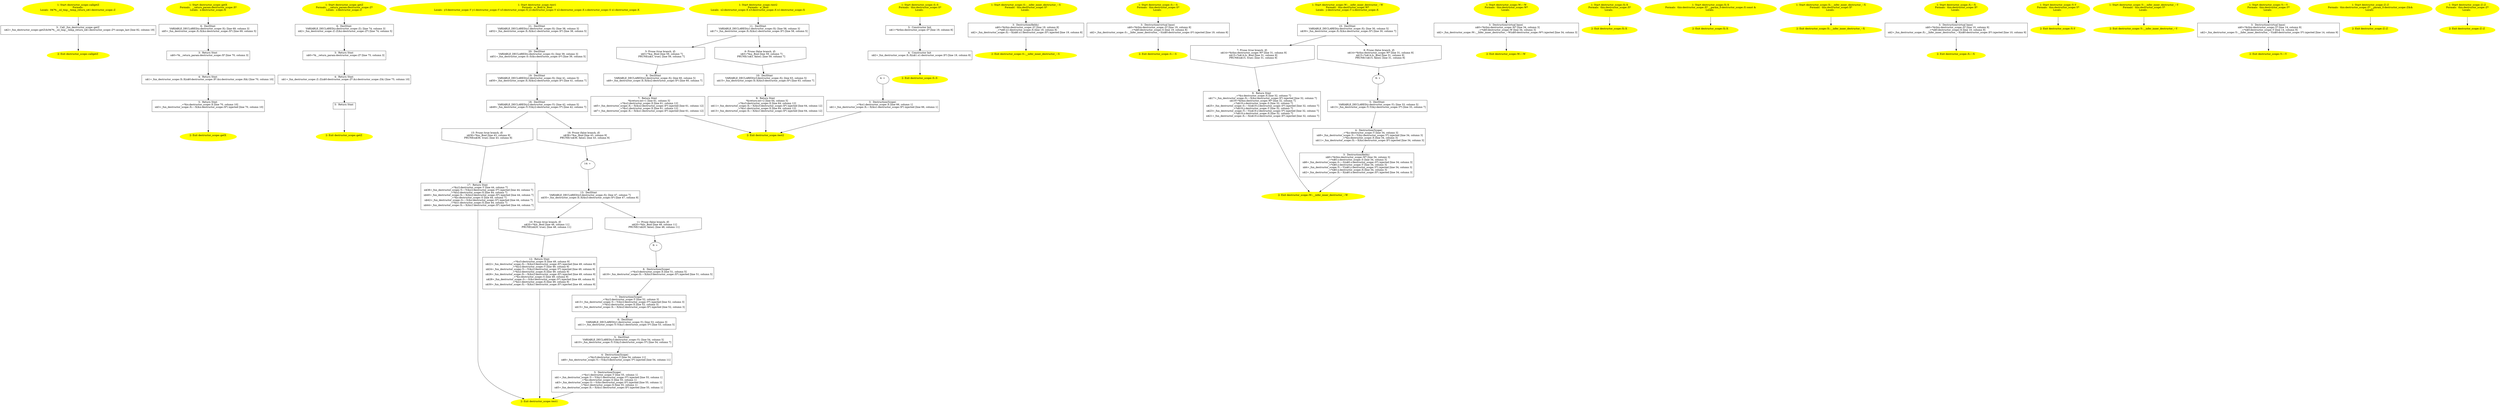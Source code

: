 /* @generated */
digraph cfg {
"callgetZ#destructor_scope#1641872.f4c0cbb2a5d892ea_1" [label="1: Start destructor_scope::callgetZ\nFormals: \nLocals:  0$?%__sil_tmp__temp_return_n$1:destructor_scope::Z \n  " color=yellow style=filled]
	

	 "callgetZ#destructor_scope#1641872.f4c0cbb2a5d892ea_1" -> "callgetZ#destructor_scope#1641872.f4c0cbb2a5d892ea_3" ;
"callgetZ#destructor_scope#1641872.f4c0cbb2a5d892ea_2" [label="2: Exit destructor_scope::callgetZ \n  " color=yellow style=filled]
	

"callgetZ#destructor_scope#1641872.f4c0cbb2a5d892ea_3" [label="3:  Call _fun_destructor_scope::getZ \n   n$2=_fun_destructor_scope::getZ(&0$?%__sil_tmp__temp_return_n$1:destructor_scope::Z*) assign_last [line 82, column 19]\n " shape="box"]
	

	 "callgetZ#destructor_scope#1641872.f4c0cbb2a5d892ea_3" -> "callgetZ#destructor_scope#1641872.f4c0cbb2a5d892ea_2" ;
"getX#destructor_scope#11739464242.40a1d0621360ad71_1" [label="1: Start destructor_scope::getX\nFormals:  __return_param:destructor_scope::X*\nLocals:  x:destructor_scope::X \n  " color=yellow style=filled]
	

	 "getX#destructor_scope#11739464242.40a1d0621360ad71_1" -> "getX#destructor_scope#11739464242.40a1d0621360ad71_6" ;
"getX#destructor_scope#11739464242.40a1d0621360ad71_2" [label="2: Exit destructor_scope::getX \n  " color=yellow style=filled]
	

"getX#destructor_scope#11739464242.40a1d0621360ad71_3" [label="3:  Return Stmt \n   n$0=*&__return_param:destructor_scope::X* [line 70, column 3]\n " shape="box"]
	

	 "getX#destructor_scope#11739464242.40a1d0621360ad71_3" -> "getX#destructor_scope#11739464242.40a1d0621360ad71_4" ;
"getX#destructor_scope#11739464242.40a1d0621360ad71_4" [label="4:  Return Stmt \n   n$1=_fun_destructor_scope::X::X(n$0:destructor_scope::X*,&x:destructor_scope::X&) [line 70, column 10]\n " shape="box"]
	

	 "getX#destructor_scope#11739464242.40a1d0621360ad71_4" -> "getX#destructor_scope#11739464242.40a1d0621360ad71_5" ;
"getX#destructor_scope#11739464242.40a1d0621360ad71_5" [label="5:  Return Stmt \n   _=*&x:destructor_scope::X [line 70, column 10]\n  n$3=_fun_destructor_scope::X::~X(&x:destructor_scope::X*) injected [line 70, column 10]\n " shape="box"]
	

	 "getX#destructor_scope#11739464242.40a1d0621360ad71_5" -> "getX#destructor_scope#11739464242.40a1d0621360ad71_2" ;
"getX#destructor_scope#11739464242.40a1d0621360ad71_6" [label="6:  DeclStmt \n   VARIABLE_DECLARED(x:destructor_scope::X); [line 69, column 3]\n  n$5=_fun_destructor_scope::X::X(&x:destructor_scope::X*) [line 69, column 5]\n " shape="box"]
	

	 "getX#destructor_scope#11739464242.40a1d0621360ad71_6" -> "getX#destructor_scope#11739464242.40a1d0621360ad71_3" ;
"getZ#destructor_scope#13110319947.fe2bc6519a3d7998_1" [label="1: Start destructor_scope::getZ\nFormals:  __return_param:destructor_scope::Z*\nLocals:  z:destructor_scope::Z \n  " color=yellow style=filled]
	

	 "getZ#destructor_scope#13110319947.fe2bc6519a3d7998_1" -> "getZ#destructor_scope#13110319947.fe2bc6519a3d7998_6" ;
"getZ#destructor_scope#13110319947.fe2bc6519a3d7998_2" [label="2: Exit destructor_scope::getZ \n  " color=yellow style=filled]
	

"getZ#destructor_scope#13110319947.fe2bc6519a3d7998_3" [label="3:  Return Stmt \n   n$0=*&__return_param:destructor_scope::Z* [line 75, column 3]\n " shape="box"]
	

	 "getZ#destructor_scope#13110319947.fe2bc6519a3d7998_3" -> "getZ#destructor_scope#13110319947.fe2bc6519a3d7998_4" ;
"getZ#destructor_scope#13110319947.fe2bc6519a3d7998_4" [label="4:  Return Stmt \n   n$1=_fun_destructor_scope::Z::Z(n$0:destructor_scope::Z*,&z:destructor_scope::Z&) [line 75, column 10]\n " shape="box"]
	

	 "getZ#destructor_scope#13110319947.fe2bc6519a3d7998_4" -> "getZ#destructor_scope#13110319947.fe2bc6519a3d7998_5" ;
"getZ#destructor_scope#13110319947.fe2bc6519a3d7998_5" [label="5:  Return Stmt \n  " shape="box"]
	

	 "getZ#destructor_scope#13110319947.fe2bc6519a3d7998_5" -> "getZ#destructor_scope#13110319947.fe2bc6519a3d7998_2" ;
"getZ#destructor_scope#13110319947.fe2bc6519a3d7998_6" [label="6:  DeclStmt \n   VARIABLE_DECLARED(z:destructor_scope::Z); [line 74, column 3]\n  n$2=_fun_destructor_scope::Z::Z(&z:destructor_scope::Z*) [line 74, column 5]\n " shape="box"]
	

	 "getZ#destructor_scope#13110319947.fe2bc6519a3d7998_6" -> "getZ#destructor_scope#13110319947.fe2bc6519a3d7998_3" ;
"test1#destructor_scope#3167061604.d3af82d2ddb9b80d_1" [label="1: Start destructor_scope::test1\nFormals:  a:_Bool b:_Bool\nLocals:  y3:destructor_scope::Y y1:destructor_scope::Y x3:destructor_scope::X y2:destructor_scope::Y x2:destructor_scope::X s:destructor_scope::S x1:destructor_scope::X \n  " color=yellow style=filled]
	

	 "test1#destructor_scope#3167061604.d3af82d2ddb9b80d_1" -> "test1#destructor_scope#3167061604.d3af82d2ddb9b80d_21" ;
"test1#destructor_scope#3167061604.d3af82d2ddb9b80d_2" [label="2: Exit destructor_scope::test1 \n  " color=yellow style=filled]
	

"test1#destructor_scope#3167061604.d3af82d2ddb9b80d_3" [label="3:  Destruction(Scope) \n   _=*&y1:destructor_scope::Y [line 55, column 1]\n  n$1=_fun_destructor_scope::Y::~Y(&y1:destructor_scope::Y*) injected [line 55, column 1]\n  _=*&s:destructor_scope::S [line 55, column 1]\n  n$3=_fun_destructor_scope::S::~S(&s:destructor_scope::S*) injected [line 55, column 1]\n  _=*&x1:destructor_scope::X [line 55, column 1]\n  n$5=_fun_destructor_scope::X::~X(&x1:destructor_scope::X*) injected [line 55, column 1]\n " shape="box"]
	

	 "test1#destructor_scope#3167061604.d3af82d2ddb9b80d_3" -> "test1#destructor_scope#3167061604.d3af82d2ddb9b80d_2" ;
"test1#destructor_scope#3167061604.d3af82d2ddb9b80d_4" [label="4:  Destruction(Scope) \n   _=*&y3:destructor_scope::Y [line 54, column 11]\n  n$8=_fun_destructor_scope::Y::~Y(&y3:destructor_scope::Y*) injected [line 54, column 11]\n " shape="box"]
	

	 "test1#destructor_scope#3167061604.d3af82d2ddb9b80d_4" -> "test1#destructor_scope#3167061604.d3af82d2ddb9b80d_3" ;
"test1#destructor_scope#3167061604.d3af82d2ddb9b80d_5" [label="5:  DeclStmt \n   VARIABLE_DECLARED(y3:destructor_scope::Y); [line 54, column 5]\n  n$10=_fun_destructor_scope::Y::Y(&y3:destructor_scope::Y*) [line 54, column 7]\n " shape="box"]
	

	 "test1#destructor_scope#3167061604.d3af82d2ddb9b80d_5" -> "test1#destructor_scope#3167061604.d3af82d2ddb9b80d_4" ;
"test1#destructor_scope#3167061604.d3af82d2ddb9b80d_6" [label="6:  DeclStmt \n   VARIABLE_DECLARED(y1:destructor_scope::Y); [line 53, column 3]\n  n$11=_fun_destructor_scope::Y::Y(&y1:destructor_scope::Y*) [line 53, column 5]\n " shape="box"]
	

	 "test1#destructor_scope#3167061604.d3af82d2ddb9b80d_6" -> "test1#destructor_scope#3167061604.d3af82d2ddb9b80d_5" ;
"test1#destructor_scope#3167061604.d3af82d2ddb9b80d_7" [label="7:  Destruction(Scope) \n   _=*&y2:destructor_scope::Y [line 52, column 3]\n  n$13=_fun_destructor_scope::Y::~Y(&y2:destructor_scope::Y*) injected [line 52, column 3]\n  _=*&x2:destructor_scope::X [line 52, column 3]\n  n$15=_fun_destructor_scope::X::~X(&x2:destructor_scope::X*) injected [line 52, column 3]\n " shape="box"]
	

	 "test1#destructor_scope#3167061604.d3af82d2ddb9b80d_7" -> "test1#destructor_scope#3167061604.d3af82d2ddb9b80d_6" ;
"test1#destructor_scope#3167061604.d3af82d2ddb9b80d_8" [label="8:  Destruction(Scope) \n   _=*&x3:destructor_scope::X [line 51, column 5]\n  n$18=_fun_destructor_scope::X::~X(&x3:destructor_scope::X*) injected [line 51, column 5]\n " shape="box"]
	

	 "test1#destructor_scope#3167061604.d3af82d2ddb9b80d_8" -> "test1#destructor_scope#3167061604.d3af82d2ddb9b80d_7" ;
"test1#destructor_scope#3167061604.d3af82d2ddb9b80d_9" [label="9: + \n  " ]
	

	 "test1#destructor_scope#3167061604.d3af82d2ddb9b80d_9" -> "test1#destructor_scope#3167061604.d3af82d2ddb9b80d_8" ;
"test1#destructor_scope#3167061604.d3af82d2ddb9b80d_10" [label="10: Prune (true branch, if) \n   n$20=*&b:_Bool [line 48, column 11]\n  PRUNE(n$20, true); [line 48, column 11]\n " shape="invhouse"]
	

	 "test1#destructor_scope#3167061604.d3af82d2ddb9b80d_10" -> "test1#destructor_scope#3167061604.d3af82d2ddb9b80d_12" ;
"test1#destructor_scope#3167061604.d3af82d2ddb9b80d_11" [label="11: Prune (false branch, if) \n   n$20=*&b:_Bool [line 48, column 11]\n  PRUNE(!n$20, false); [line 48, column 11]\n " shape="invhouse"]
	

	 "test1#destructor_scope#3167061604.d3af82d2ddb9b80d_11" -> "test1#destructor_scope#3167061604.d3af82d2ddb9b80d_9" ;
"test1#destructor_scope#3167061604.d3af82d2ddb9b80d_12" [label="12:  Return Stmt \n   _=*&x3:destructor_scope::X [line 49, column 9]\n  n$22=_fun_destructor_scope::X::~X(&x3:destructor_scope::X*) injected [line 49, column 9]\n  _=*&y2:destructor_scope::Y [line 49, column 9]\n  n$24=_fun_destructor_scope::Y::~Y(&y2:destructor_scope::Y*) injected [line 49, column 9]\n  _=*&x2:destructor_scope::X [line 49, column 9]\n  n$26=_fun_destructor_scope::X::~X(&x2:destructor_scope::X*) injected [line 49, column 9]\n  _=*&s:destructor_scope::S [line 49, column 9]\n  n$28=_fun_destructor_scope::S::~S(&s:destructor_scope::S*) injected [line 49, column 9]\n  _=*&x1:destructor_scope::X [line 49, column 9]\n  n$30=_fun_destructor_scope::X::~X(&x1:destructor_scope::X*) injected [line 49, column 9]\n " shape="box"]
	

	 "test1#destructor_scope#3167061604.d3af82d2ddb9b80d_12" -> "test1#destructor_scope#3167061604.d3af82d2ddb9b80d_2" ;
"test1#destructor_scope#3167061604.d3af82d2ddb9b80d_13" [label="13:  DeclStmt \n   VARIABLE_DECLARED(x3:destructor_scope::X); [line 47, column 7]\n  n$35=_fun_destructor_scope::X::X(&x3:destructor_scope::X*) [line 47, column 9]\n " shape="box"]
	

	 "test1#destructor_scope#3167061604.d3af82d2ddb9b80d_13" -> "test1#destructor_scope#3167061604.d3af82d2ddb9b80d_10" ;
	 "test1#destructor_scope#3167061604.d3af82d2ddb9b80d_13" -> "test1#destructor_scope#3167061604.d3af82d2ddb9b80d_11" ;
"test1#destructor_scope#3167061604.d3af82d2ddb9b80d_14" [label="14: + \n  " ]
	

	 "test1#destructor_scope#3167061604.d3af82d2ddb9b80d_14" -> "test1#destructor_scope#3167061604.d3af82d2ddb9b80d_13" ;
"test1#destructor_scope#3167061604.d3af82d2ddb9b80d_15" [label="15: Prune (true branch, if) \n   n$36=*&a:_Bool [line 43, column 9]\n  PRUNE(n$36, true); [line 43, column 9]\n " shape="invhouse"]
	

	 "test1#destructor_scope#3167061604.d3af82d2ddb9b80d_15" -> "test1#destructor_scope#3167061604.d3af82d2ddb9b80d_17" ;
"test1#destructor_scope#3167061604.d3af82d2ddb9b80d_16" [label="16: Prune (false branch, if) \n   n$36=*&a:_Bool [line 43, column 9]\n  PRUNE(!n$36, false); [line 43, column 9]\n " shape="invhouse"]
	

	 "test1#destructor_scope#3167061604.d3af82d2ddb9b80d_16" -> "test1#destructor_scope#3167061604.d3af82d2ddb9b80d_14" ;
"test1#destructor_scope#3167061604.d3af82d2ddb9b80d_17" [label="17:  Return Stmt \n   _=*&y2:destructor_scope::Y [line 44, column 7]\n  n$38=_fun_destructor_scope::Y::~Y(&y2:destructor_scope::Y*) injected [line 44, column 7]\n  _=*&x2:destructor_scope::X [line 44, column 7]\n  n$40=_fun_destructor_scope::X::~X(&x2:destructor_scope::X*) injected [line 44, column 7]\n  _=*&s:destructor_scope::S [line 44, column 7]\n  n$42=_fun_destructor_scope::S::~S(&s:destructor_scope::S*) injected [line 44, column 7]\n  _=*&x1:destructor_scope::X [line 44, column 7]\n  n$44=_fun_destructor_scope::X::~X(&x1:destructor_scope::X*) injected [line 44, column 7]\n " shape="box"]
	

	 "test1#destructor_scope#3167061604.d3af82d2ddb9b80d_17" -> "test1#destructor_scope#3167061604.d3af82d2ddb9b80d_2" ;
"test1#destructor_scope#3167061604.d3af82d2ddb9b80d_18" [label="18:  DeclStmt \n   VARIABLE_DECLARED(y2:destructor_scope::Y); [line 42, column 5]\n  n$49=_fun_destructor_scope::Y::Y(&y2:destructor_scope::Y*) [line 42, column 7]\n " shape="box"]
	

	 "test1#destructor_scope#3167061604.d3af82d2ddb9b80d_18" -> "test1#destructor_scope#3167061604.d3af82d2ddb9b80d_15" ;
	 "test1#destructor_scope#3167061604.d3af82d2ddb9b80d_18" -> "test1#destructor_scope#3167061604.d3af82d2ddb9b80d_16" ;
"test1#destructor_scope#3167061604.d3af82d2ddb9b80d_19" [label="19:  DeclStmt \n   VARIABLE_DECLARED(x2:destructor_scope::X); [line 41, column 5]\n  n$50=_fun_destructor_scope::X::X(&x2:destructor_scope::X*) [line 41, column 7]\n " shape="box"]
	

	 "test1#destructor_scope#3167061604.d3af82d2ddb9b80d_19" -> "test1#destructor_scope#3167061604.d3af82d2ddb9b80d_18" ;
"test1#destructor_scope#3167061604.d3af82d2ddb9b80d_20" [label="20:  DeclStmt \n   VARIABLE_DECLARED(s:destructor_scope::S); [line 39, column 3]\n  n$51=_fun_destructor_scope::S::S(&s:destructor_scope::S*) [line 39, column 5]\n " shape="box"]
	

	 "test1#destructor_scope#3167061604.d3af82d2ddb9b80d_20" -> "test1#destructor_scope#3167061604.d3af82d2ddb9b80d_19" ;
"test1#destructor_scope#3167061604.d3af82d2ddb9b80d_21" [label="21:  DeclStmt \n   VARIABLE_DECLARED(x1:destructor_scope::X); [line 38, column 3]\n  n$52=_fun_destructor_scope::X::X(&x1:destructor_scope::X*) [line 38, column 5]\n " shape="box"]
	

	 "test1#destructor_scope#3167061604.d3af82d2ddb9b80d_21" -> "test1#destructor_scope#3167061604.d3af82d2ddb9b80d_20" ;
"test2#destructor_scope#2993434300.24bf3f4c27c1719e_1" [label="1: Start destructor_scope::test2\nFormals:  a:_Bool\nLocals:  x2:destructor_scope::X x3:destructor_scope::X x1:destructor_scope::X \n  " color=yellow style=filled]
	

	 "test2#destructor_scope#2993434300.24bf3f4c27c1719e_1" -> "test2#destructor_scope#2993434300.24bf3f4c27c1719e_11" ;
"test2#destructor_scope#2993434300.24bf3f4c27c1719e_2" [label="2: Exit destructor_scope::test2 \n  " color=yellow style=filled]
	

"test2#destructor_scope#2993434300.24bf3f4c27c1719e_3" [label="3:  Destruction(Scope) \n   _=*&x1:destructor_scope::X [line 66, column 1]\n  n$1=_fun_destructor_scope::X::~X(&x1:destructor_scope::X*) injected [line 66, column 1]\n " shape="box"]
	

	 "test2#destructor_scope#2993434300.24bf3f4c27c1719e_3" -> "test2#destructor_scope#2993434300.24bf3f4c27c1719e_2" ;
"test2#destructor_scope#2993434300.24bf3f4c27c1719e_4" [label="4: + \n  " ]
	

	 "test2#destructor_scope#2993434300.24bf3f4c27c1719e_4" -> "test2#destructor_scope#2993434300.24bf3f4c27c1719e_3" ;
"test2#destructor_scope#2993434300.24bf3f4c27c1719e_5" [label="5: Prune (true branch, if) \n   n$3=*&a:_Bool [line 59, column 7]\n  PRUNE(n$3, true); [line 59, column 7]\n " shape="invhouse"]
	

	 "test2#destructor_scope#2993434300.24bf3f4c27c1719e_5" -> "test2#destructor_scope#2993434300.24bf3f4c27c1719e_8" ;
"test2#destructor_scope#2993434300.24bf3f4c27c1719e_6" [label="6: Prune (false branch, if) \n   n$3=*&a:_Bool [line 59, column 7]\n  PRUNE(!n$3, false); [line 59, column 7]\n " shape="invhouse"]
	

	 "test2#destructor_scope#2993434300.24bf3f4c27c1719e_6" -> "test2#destructor_scope#2993434300.24bf3f4c27c1719e_10" ;
"test2#destructor_scope#2993434300.24bf3f4c27c1719e_7" [label="7:  Return Stmt \n   *&return:int=1 [line 61, column 5]\n  _=*&x2:destructor_scope::X [line 61, column 12]\n  n$5=_fun_destructor_scope::X::~X(&x2:destructor_scope::X*) injected [line 61, column 12]\n  _=*&x1:destructor_scope::X [line 61, column 12]\n  n$7=_fun_destructor_scope::X::~X(&x1:destructor_scope::X*) injected [line 61, column 12]\n " shape="box"]
	

	 "test2#destructor_scope#2993434300.24bf3f4c27c1719e_7" -> "test2#destructor_scope#2993434300.24bf3f4c27c1719e_2" ;
"test2#destructor_scope#2993434300.24bf3f4c27c1719e_8" [label="8:  DeclStmt \n   VARIABLE_DECLARED(x2:destructor_scope::X); [line 60, column 5]\n  n$9=_fun_destructor_scope::X::X(&x2:destructor_scope::X*) [line 60, column 7]\n " shape="box"]
	

	 "test2#destructor_scope#2993434300.24bf3f4c27c1719e_8" -> "test2#destructor_scope#2993434300.24bf3f4c27c1719e_7" ;
"test2#destructor_scope#2993434300.24bf3f4c27c1719e_9" [label="9:  Return Stmt \n   *&return:int=2 [line 64, column 5]\n  _=*&x3:destructor_scope::X [line 64, column 12]\n  n$11=_fun_destructor_scope::X::~X(&x3:destructor_scope::X*) injected [line 64, column 12]\n  _=*&x1:destructor_scope::X [line 64, column 12]\n  n$13=_fun_destructor_scope::X::~X(&x1:destructor_scope::X*) injected [line 64, column 12]\n " shape="box"]
	

	 "test2#destructor_scope#2993434300.24bf3f4c27c1719e_9" -> "test2#destructor_scope#2993434300.24bf3f4c27c1719e_2" ;
"test2#destructor_scope#2993434300.24bf3f4c27c1719e_10" [label="10:  DeclStmt \n   VARIABLE_DECLARED(x3:destructor_scope::X); [line 63, column 5]\n  n$15=_fun_destructor_scope::X::X(&x3:destructor_scope::X*) [line 63, column 7]\n " shape="box"]
	

	 "test2#destructor_scope#2993434300.24bf3f4c27c1719e_10" -> "test2#destructor_scope#2993434300.24bf3f4c27c1719e_9" ;
"test2#destructor_scope#2993434300.24bf3f4c27c1719e_11" [label="11:  DeclStmt \n   VARIABLE_DECLARED(x1:destructor_scope::X); [line 58, column 3]\n  n$17=_fun_destructor_scope::X::X(&x1:destructor_scope::X*) [line 58, column 5]\n " shape="box"]
	

	 "test2#destructor_scope#2993434300.24bf3f4c27c1719e_11" -> "test2#destructor_scope#2993434300.24bf3f4c27c1719e_5" ;
	 "test2#destructor_scope#2993434300.24bf3f4c27c1719e_11" -> "test2#destructor_scope#2993434300.24bf3f4c27c1719e_6" ;
"S#S#destructor_scope#{10339448990.9f88c7d5c1e25cdf_1" [label="1: Start destructor_scope::S::S\nFormals:  this:destructor_scope::S*\nLocals:  \n  " color=yellow style=filled]
	

	 "S#S#destructor_scope#{10339448990.9f88c7d5c1e25cdf_1" -> "S#S#destructor_scope#{10339448990.9f88c7d5c1e25cdf_3" ;
"S#S#destructor_scope#{10339448990.9f88c7d5c1e25cdf_2" [label="2: Exit destructor_scope::S::S \n  " color=yellow style=filled]
	

"S#S#destructor_scope#{10339448990.9f88c7d5c1e25cdf_3" [label="3:  Constructor Init \n   n$1=*&this:destructor_scope::S* [line 19, column 8]\n " shape="box"]
	

	 "S#S#destructor_scope#{10339448990.9f88c7d5c1e25cdf_3" -> "S#S#destructor_scope#{10339448990.9f88c7d5c1e25cdf_4" ;
"S#S#destructor_scope#{10339448990.9f88c7d5c1e25cdf_4" [label="4:  Constructor Init \n   n$2=_fun_destructor_scope::X::X(n$1.x1:destructor_scope::X*) [line 19, column 8]\n " shape="box"]
	

	 "S#S#destructor_scope#{10339448990.9f88c7d5c1e25cdf_4" -> "S#S#destructor_scope#{10339448990.9f88c7d5c1e25cdf_2" ;
"__infer_inner_destructor_~S#S#des.2bd5f94552ab3de5_1" [label="1: Start destructor_scope::S::__infer_inner_destructor_~S\nFormals:  this:destructor_scope::S*\nLocals:  \n  " color=yellow style=filled]
	

	 "__infer_inner_destructor_~S#S#des.2bd5f94552ab3de5_1" -> "__infer_inner_destructor_~S#S#des.2bd5f94552ab3de5_3" ;
"__infer_inner_destructor_~S#S#des.2bd5f94552ab3de5_2" [label="2: Exit destructor_scope::S::__infer_inner_destructor_~S \n  " color=yellow style=filled]
	

"__infer_inner_destructor_~S#S#des.2bd5f94552ab3de5_3" [label="3:  Destruction(fields) \n   n$0=*&this:destructor_scope::S* [line 19, column 8]\n  _=*n$0.x1:destructor_scope::X [line 19, column 8]\n  n$2=_fun_destructor_scope::X::~X(n$0.x1:destructor_scope::X*) injected [line 19, column 8]\n " shape="box"]
	

	 "__infer_inner_destructor_~S#S#des.2bd5f94552ab3de5_3" -> "__infer_inner_destructor_~S#S#des.2bd5f94552ab3de5_2" ;
"~S#S#destructor_scope#(7916617764.365a6a74644dcae9_1" [label="1: Start destructor_scope::S::~S\nFormals:  this:destructor_scope::S*\nLocals:  \n  " color=yellow style=filled]
	

	 "~S#S#destructor_scope#(7916617764.365a6a74644dcae9_1" -> "~S#S#destructor_scope#(7916617764.365a6a74644dcae9_3" ;
"~S#S#destructor_scope#(7916617764.365a6a74644dcae9_2" [label="2: Exit destructor_scope::S::~S \n  " color=yellow style=filled]
	

"~S#S#destructor_scope#(7916617764.365a6a74644dcae9_3" [label="3:  Destruction(virtual base) \n   n$0=*&this:destructor_scope::S* [line 19, column 8]\n  _=*n$0:destructor_scope::S [line 19, column 8]\n  n$2=_fun_destructor_scope::S::__infer_inner_destructor_~S(n$0:destructor_scope::S*) injected [line 19, column 8]\n " shape="box"]
	

	 "~S#S#destructor_scope#(7916617764.365a6a74644dcae9_3" -> "~S#S#destructor_scope#(7916617764.365a6a74644dcae9_2" ;
"__infer_inner_destructor_~W#W#des.551edf40f479ed65_1" [label="1: Start destructor_scope::W::__infer_inner_destructor_~W\nFormals:  this:destructor_scope::W*\nLocals:  y:destructor_scope::Y x:destructor_scope::X \n  " color=yellow style=filled]
	

	 "__infer_inner_destructor_~W#W#des.551edf40f479ed65_1" -> "__infer_inner_destructor_~W#W#des.551edf40f479ed65_10" ;
"__infer_inner_destructor_~W#W#des.551edf40f479ed65_2" [label="2: Exit destructor_scope::W::__infer_inner_destructor_~W \n  " color=yellow style=filled]
	

"__infer_inner_destructor_~W#W#des.551edf40f479ed65_3" [label="3:  Destruction(fields) \n   n$0=*&this:destructor_scope::W* [line 34, column 3]\n  _=*n$0.s:destructor_scope::S [line 34, column 3]\n  n$6=_fun_destructor_scope::S::~S(n$0.s:destructor_scope::S*) injected [line 34, column 3]\n  _=*n$0.y:destructor_scope::Y [line 34, column 3]\n  n$4=_fun_destructor_scope::Y::~Y(n$0.y:destructor_scope::Y*) injected [line 34, column 3]\n  _=*n$0.x:destructor_scope::X [line 34, column 3]\n  n$2=_fun_destructor_scope::X::~X(n$0.x:destructor_scope::X*) injected [line 34, column 3]\n " shape="box"]
	

	 "__infer_inner_destructor_~W#W#des.551edf40f479ed65_3" -> "__infer_inner_destructor_~W#W#des.551edf40f479ed65_2" ;
"__infer_inner_destructor_~W#W#des.551edf40f479ed65_4" [label="4:  Destruction(Scope) \n   _=*&y:destructor_scope::Y [line 34, column 3]\n  n$9=_fun_destructor_scope::Y::~Y(&y:destructor_scope::Y*) injected [line 34, column 3]\n  _=*&x:destructor_scope::X [line 34, column 3]\n  n$11=_fun_destructor_scope::X::~X(&x:destructor_scope::X*) injected [line 34, column 3]\n " shape="box"]
	

	 "__infer_inner_destructor_~W#W#des.551edf40f479ed65_4" -> "__infer_inner_destructor_~W#W#des.551edf40f479ed65_3" ;
"__infer_inner_destructor_~W#W#des.551edf40f479ed65_5" [label="5:  DeclStmt \n   VARIABLE_DECLARED(y:destructor_scope::Y); [line 33, column 5]\n  n$13=_fun_destructor_scope::Y::Y(&y:destructor_scope::Y*) [line 33, column 7]\n " shape="box"]
	

	 "__infer_inner_destructor_~W#W#des.551edf40f479ed65_5" -> "__infer_inner_destructor_~W#W#des.551edf40f479ed65_4" ;
"__infer_inner_destructor_~W#W#des.551edf40f479ed65_6" [label="6: + \n  " ]
	

	 "__infer_inner_destructor_~W#W#des.551edf40f479ed65_6" -> "__infer_inner_destructor_~W#W#des.551edf40f479ed65_5" ;
"__infer_inner_destructor_~W#W#des.551edf40f479ed65_7" [label="7: Prune (true branch, if) \n   n$14=*&this:destructor_scope::W* [line 31, column 9]\n  n$15=*n$14.b:_Bool [line 31, column 9]\n  PRUNE(n$15, true); [line 31, column 9]\n " shape="invhouse"]
	

	 "__infer_inner_destructor_~W#W#des.551edf40f479ed65_7" -> "__infer_inner_destructor_~W#W#des.551edf40f479ed65_9" ;
"__infer_inner_destructor_~W#W#des.551edf40f479ed65_8" [label="8: Prune (false branch, if) \n   n$14=*&this:destructor_scope::W* [line 31, column 9]\n  n$15=*n$14.b:_Bool [line 31, column 9]\n  PRUNE(!n$15, false); [line 31, column 9]\n " shape="invhouse"]
	

	 "__infer_inner_destructor_~W#W#des.551edf40f479ed65_8" -> "__infer_inner_destructor_~W#W#des.551edf40f479ed65_6" ;
"__infer_inner_destructor_~W#W#des.551edf40f479ed65_9" [label="9:  Return Stmt \n   _=*&x:destructor_scope::X [line 32, column 7]\n  n$17=_fun_destructor_scope::X::~X(&x:destructor_scope::X*) injected [line 32, column 7]\n  n$19=*&this:destructor_scope::W* [line 32, column 7]\n  _=*n$19.s:destructor_scope::S [line 32, column 7]\n  n$25=_fun_destructor_scope::S::~S(n$19.s:destructor_scope::S*) injected [line 32, column 7]\n  _=*n$19.y:destructor_scope::Y [line 32, column 7]\n  n$23=_fun_destructor_scope::Y::~Y(n$19.y:destructor_scope::Y*) injected [line 32, column 7]\n  _=*n$19.x:destructor_scope::X [line 32, column 7]\n  n$21=_fun_destructor_scope::X::~X(n$19.x:destructor_scope::X*) injected [line 32, column 7]\n " shape="box"]
	

	 "__infer_inner_destructor_~W#W#des.551edf40f479ed65_9" -> "__infer_inner_destructor_~W#W#des.551edf40f479ed65_2" ;
"__infer_inner_destructor_~W#W#des.551edf40f479ed65_10" [label="10:  DeclStmt \n   VARIABLE_DECLARED(x:destructor_scope::X); [line 30, column 5]\n  n$30=_fun_destructor_scope::X::X(&x:destructor_scope::X*) [line 30, column 7]\n " shape="box"]
	

	 "__infer_inner_destructor_~W#W#des.551edf40f479ed65_10" -> "__infer_inner_destructor_~W#W#des.551edf40f479ed65_7" ;
	 "__infer_inner_destructor_~W#W#des.551edf40f479ed65_10" -> "__infer_inner_destructor_~W#W#des.551edf40f479ed65_8" ;
"~W#W#destructor_scope#(5959723935.7ccec4bf9ec91a77_1" [label="1: Start destructor_scope::W::~W\nFormals:  this:destructor_scope::W*\nLocals:  \n  " color=yellow style=filled]
	

	 "~W#W#destructor_scope#(5959723935.7ccec4bf9ec91a77_1" -> "~W#W#destructor_scope#(5959723935.7ccec4bf9ec91a77_3" ;
"~W#W#destructor_scope#(5959723935.7ccec4bf9ec91a77_2" [label="2: Exit destructor_scope::W::~W \n  " color=yellow style=filled]
	

"~W#W#destructor_scope#(5959723935.7ccec4bf9ec91a77_3" [label="3:  Destruction(virtual base) \n   n$0=*&this:destructor_scope::W* [line 34, column 3]\n  _=*n$0:destructor_scope::W [line 34, column 3]\n  n$2=_fun_destructor_scope::W::__infer_inner_destructor_~W(n$0:destructor_scope::W*) injected [line 34, column 3]\n " shape="box"]
	

	 "~W#W#destructor_scope#(5959723935.7ccec4bf9ec91a77_3" -> "~W#W#destructor_scope#(5959723935.7ccec4bf9ec91a77_2" ;
"X#X#destructor_scope#{10627201162.cd49e82011bea709_1" [label="1: Start destructor_scope::X::X\nFormals:  this:destructor_scope::X*\nLocals:  \n  " color=yellow style=filled]
	

	 "X#X#destructor_scope#{10627201162.cd49e82011bea709_1" -> "X#X#destructor_scope#{10627201162.cd49e82011bea709_2" ;
"X#X#destructor_scope#{10627201162.cd49e82011bea709_2" [label="2: Exit destructor_scope::X::X \n  " color=yellow style=filled]
	

"X#X#destructor_scope#{92246515420.c96f706be6a1b529_1" [label="1: Start destructor_scope::X::X\nFormals:  this:destructor_scope::X* __param_0:destructor_scope::X const &\nLocals:  \n  " color=yellow style=filled]
	

	 "X#X#destructor_scope#{92246515420.c96f706be6a1b529_1" -> "X#X#destructor_scope#{92246515420.c96f706be6a1b529_2" ;
"X#X#destructor_scope#{92246515420.c96f706be6a1b529_2" [label="2: Exit destructor_scope::X::X \n  " color=yellow style=filled]
	

"__infer_inner_destructor_~X#X#des.70a8f95641703eb0_1" [label="1: Start destructor_scope::X::__infer_inner_destructor_~X\nFormals:  this:destructor_scope::X*\nLocals:  \n  " color=yellow style=filled]
	

	 "__infer_inner_destructor_~X#X#des.70a8f95641703eb0_1" -> "__infer_inner_destructor_~X#X#des.70a8f95641703eb0_2" ;
"__infer_inner_destructor_~X#X#des.70a8f95641703eb0_2" [label="2: Exit destructor_scope::X::__infer_inner_destructor_~X \n  " color=yellow style=filled]
	

"~X#X#destructor_scope#(6689944624.ef7f60e26033e09d_1" [label="1: Start destructor_scope::X::~X\nFormals:  this:destructor_scope::X*\nLocals:  \n  " color=yellow style=filled]
	

	 "~X#X#destructor_scope#(6689944624.ef7f60e26033e09d_1" -> "~X#X#destructor_scope#(6689944624.ef7f60e26033e09d_3" ;
"~X#X#destructor_scope#(6689944624.ef7f60e26033e09d_2" [label="2: Exit destructor_scope::X::~X \n  " color=yellow style=filled]
	

"~X#X#destructor_scope#(6689944624.ef7f60e26033e09d_3" [label="3:  Destruction(virtual base) \n   n$0=*&this:destructor_scope::X* [line 10, column 9]\n  _=*n$0:destructor_scope::X [line 10, column 9]\n  n$2=_fun_destructor_scope::X::__infer_inner_destructor_~X(n$0:destructor_scope::X*) injected [line 10, column 9]\n " shape="box"]
	

	 "~X#X#destructor_scope#(6689944624.ef7f60e26033e09d_3" -> "~X#X#destructor_scope#(6689944624.ef7f60e26033e09d_2" ;
"Y#Y#destructor_scope#{15856921719.8c698c0aadf26bd2_1" [label="1: Start destructor_scope::Y::Y\nFormals:  this:destructor_scope::Y*\nLocals:  \n  " color=yellow style=filled]
	

	 "Y#Y#destructor_scope#{15856921719.8c698c0aadf26bd2_1" -> "Y#Y#destructor_scope#{15856921719.8c698c0aadf26bd2_2" ;
"Y#Y#destructor_scope#{15856921719.8c698c0aadf26bd2_2" [label="2: Exit destructor_scope::Y::Y \n  " color=yellow style=filled]
	

"__infer_inner_destructor_~Y#Y#des.f330a3f57ed3335f_1" [label="1: Start destructor_scope::Y::__infer_inner_destructor_~Y\nFormals:  this:destructor_scope::Y*\nLocals:  \n  " color=yellow style=filled]
	

	 "__infer_inner_destructor_~Y#Y#des.f330a3f57ed3335f_1" -> "__infer_inner_destructor_~Y#Y#des.f330a3f57ed3335f_2" ;
"__infer_inner_destructor_~Y#Y#des.f330a3f57ed3335f_2" [label="2: Exit destructor_scope::Y::__infer_inner_destructor_~Y \n  " color=yellow style=filled]
	

"~Y#Y#destructor_scope#(2800572945.a420416a0cd313ca_1" [label="1: Start destructor_scope::Y::~Y\nFormals:  this:destructor_scope::Y*\nLocals:  \n  " color=yellow style=filled]
	

	 "~Y#Y#destructor_scope#(2800572945.a420416a0cd313ca_1" -> "~Y#Y#destructor_scope#(2800572945.a420416a0cd313ca_3" ;
"~Y#Y#destructor_scope#(2800572945.a420416a0cd313ca_2" [label="2: Exit destructor_scope::Y::~Y \n  " color=yellow style=filled]
	

"~Y#Y#destructor_scope#(2800572945.a420416a0cd313ca_3" [label="3:  Destruction(virtual base) \n   n$0=*&this:destructor_scope::Y* [line 14, column 9]\n  _=*n$0:destructor_scope::Y [line 14, column 9]\n  n$2=_fun_destructor_scope::Y::__infer_inner_destructor_~Y(n$0:destructor_scope::Y*) injected [line 14, column 9]\n " shape="box"]
	

	 "~Y#Y#destructor_scope#(2800572945.a420416a0cd313ca_3" -> "~Y#Y#destructor_scope#(2800572945.a420416a0cd313ca_2" ;
"Z#Z#destructor_scope#{11857695729.ceb53380b7053a28_1" [label="1: Start destructor_scope::Z::Z\nFormals:  this:destructor_scope::Z* __param_0:destructor_scope::Z&&\nLocals:  \n  " color=yellow style=filled]
	

	 "Z#Z#destructor_scope#{11857695729.ceb53380b7053a28_1" -> "Z#Z#destructor_scope#{11857695729.ceb53380b7053a28_2" ;
"Z#Z#destructor_scope#{11857695729.ceb53380b7053a28_2" [label="2: Exit destructor_scope::Z::Z \n  " color=yellow style=filled]
	

"Z#Z#destructor_scope#{17668673956.0e29627daf3eaf30_1" [label="1: Start destructor_scope::Z::Z\nFormals:  this:destructor_scope::Z*\nLocals:  \n  " color=yellow style=filled]
	

	 "Z#Z#destructor_scope#{17668673956.0e29627daf3eaf30_1" -> "Z#Z#destructor_scope#{17668673956.0e29627daf3eaf30_2" ;
"Z#Z#destructor_scope#{17668673956.0e29627daf3eaf30_2" [label="2: Exit destructor_scope::Z::Z \n  " color=yellow style=filled]
	

}
